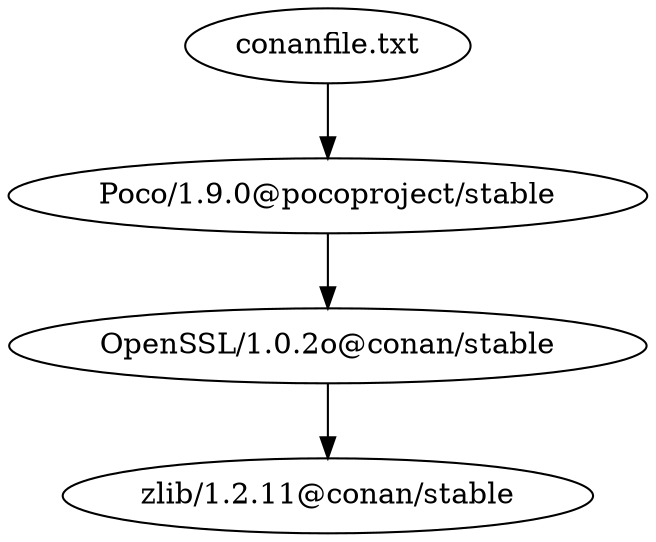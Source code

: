 digraph {
    "conanfile.txt" -> {"Poco/1.9.0@pocoproject/stable"}
    "OpenSSL/1.0.2o@conan/stable" -> {"zlib/1.2.11@conan/stable"}
    "Poco/1.9.0@pocoproject/stable" -> {"OpenSSL/1.0.2o@conan/stable"}
}
